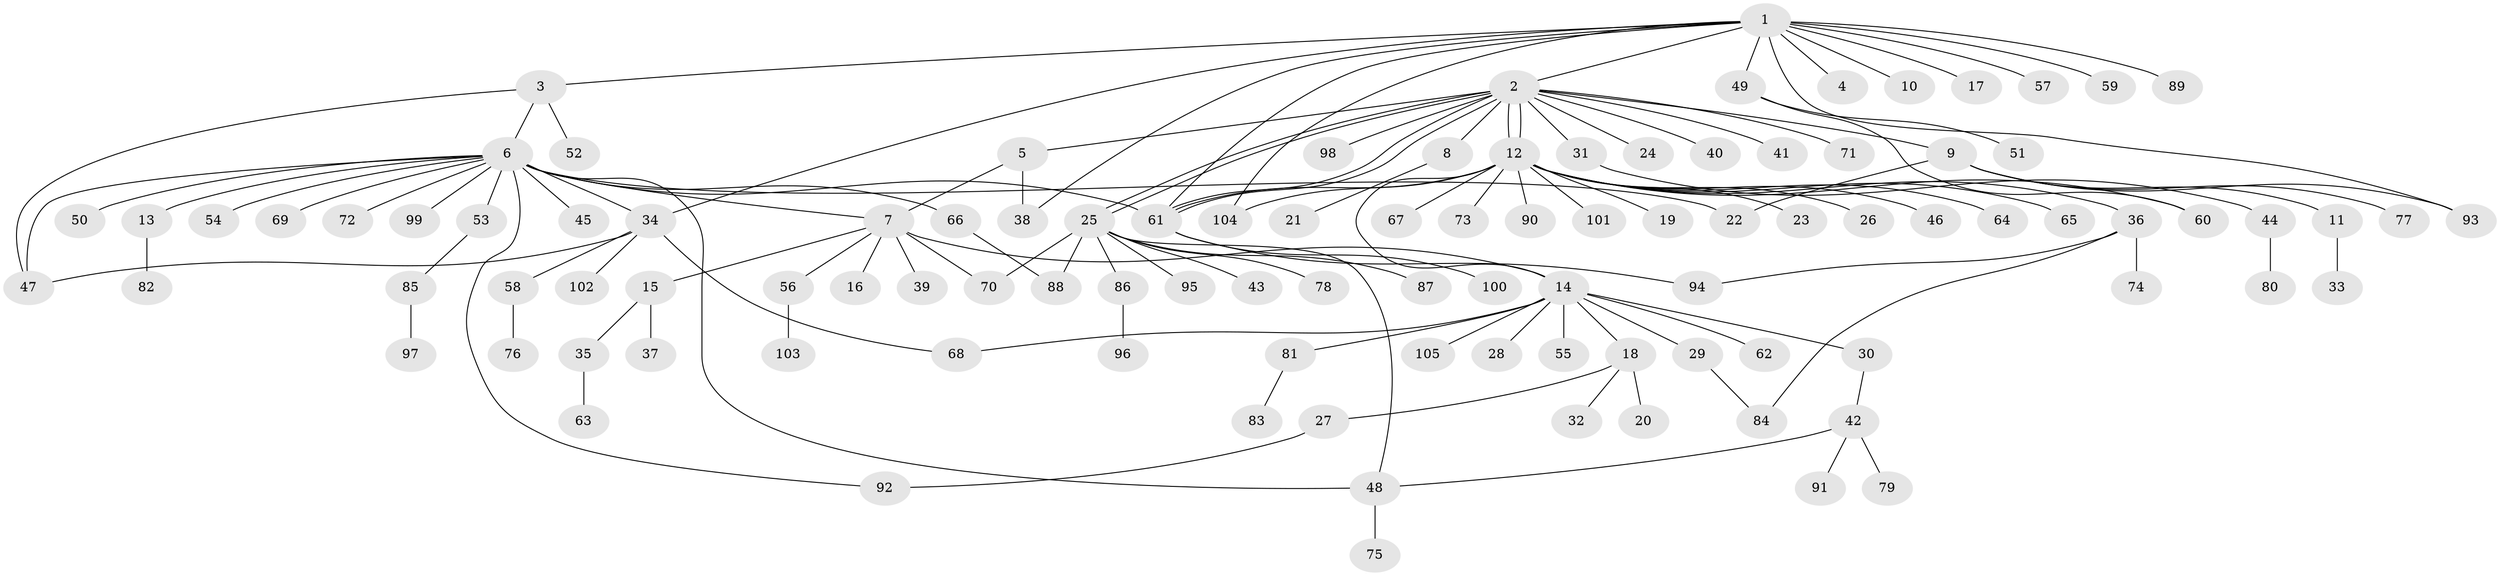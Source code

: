 // Generated by graph-tools (version 1.1) at 2025/26/03/09/25 03:26:01]
// undirected, 105 vertices, 128 edges
graph export_dot {
graph [start="1"]
  node [color=gray90,style=filled];
  1;
  2;
  3;
  4;
  5;
  6;
  7;
  8;
  9;
  10;
  11;
  12;
  13;
  14;
  15;
  16;
  17;
  18;
  19;
  20;
  21;
  22;
  23;
  24;
  25;
  26;
  27;
  28;
  29;
  30;
  31;
  32;
  33;
  34;
  35;
  36;
  37;
  38;
  39;
  40;
  41;
  42;
  43;
  44;
  45;
  46;
  47;
  48;
  49;
  50;
  51;
  52;
  53;
  54;
  55;
  56;
  57;
  58;
  59;
  60;
  61;
  62;
  63;
  64;
  65;
  66;
  67;
  68;
  69;
  70;
  71;
  72;
  73;
  74;
  75;
  76;
  77;
  78;
  79;
  80;
  81;
  82;
  83;
  84;
  85;
  86;
  87;
  88;
  89;
  90;
  91;
  92;
  93;
  94;
  95;
  96;
  97;
  98;
  99;
  100;
  101;
  102;
  103;
  104;
  105;
  1 -- 2;
  1 -- 3;
  1 -- 4;
  1 -- 10;
  1 -- 17;
  1 -- 34;
  1 -- 38;
  1 -- 49;
  1 -- 57;
  1 -- 59;
  1 -- 61;
  1 -- 89;
  1 -- 93;
  1 -- 104;
  2 -- 5;
  2 -- 8;
  2 -- 9;
  2 -- 12;
  2 -- 12;
  2 -- 24;
  2 -- 25;
  2 -- 25;
  2 -- 31;
  2 -- 40;
  2 -- 41;
  2 -- 61;
  2 -- 61;
  2 -- 71;
  2 -- 98;
  3 -- 6;
  3 -- 47;
  3 -- 52;
  5 -- 7;
  5 -- 38;
  6 -- 7;
  6 -- 13;
  6 -- 22;
  6 -- 34;
  6 -- 45;
  6 -- 47;
  6 -- 48;
  6 -- 50;
  6 -- 53;
  6 -- 54;
  6 -- 61;
  6 -- 66;
  6 -- 69;
  6 -- 72;
  6 -- 92;
  6 -- 99;
  7 -- 14;
  7 -- 15;
  7 -- 16;
  7 -- 39;
  7 -- 56;
  7 -- 70;
  8 -- 21;
  9 -- 11;
  9 -- 22;
  9 -- 77;
  9 -- 93;
  11 -- 33;
  12 -- 14;
  12 -- 19;
  12 -- 23;
  12 -- 26;
  12 -- 36;
  12 -- 46;
  12 -- 60;
  12 -- 61;
  12 -- 64;
  12 -- 65;
  12 -- 67;
  12 -- 73;
  12 -- 90;
  12 -- 101;
  12 -- 104;
  13 -- 82;
  14 -- 18;
  14 -- 28;
  14 -- 29;
  14 -- 30;
  14 -- 55;
  14 -- 62;
  14 -- 68;
  14 -- 81;
  14 -- 105;
  15 -- 35;
  15 -- 37;
  18 -- 20;
  18 -- 27;
  18 -- 32;
  25 -- 43;
  25 -- 48;
  25 -- 70;
  25 -- 78;
  25 -- 86;
  25 -- 87;
  25 -- 88;
  25 -- 95;
  27 -- 92;
  29 -- 84;
  30 -- 42;
  31 -- 44;
  34 -- 47;
  34 -- 58;
  34 -- 68;
  34 -- 102;
  35 -- 63;
  36 -- 74;
  36 -- 84;
  36 -- 94;
  42 -- 48;
  42 -- 79;
  42 -- 91;
  44 -- 80;
  48 -- 75;
  49 -- 51;
  49 -- 60;
  53 -- 85;
  56 -- 103;
  58 -- 76;
  61 -- 94;
  61 -- 100;
  66 -- 88;
  81 -- 83;
  85 -- 97;
  86 -- 96;
}
